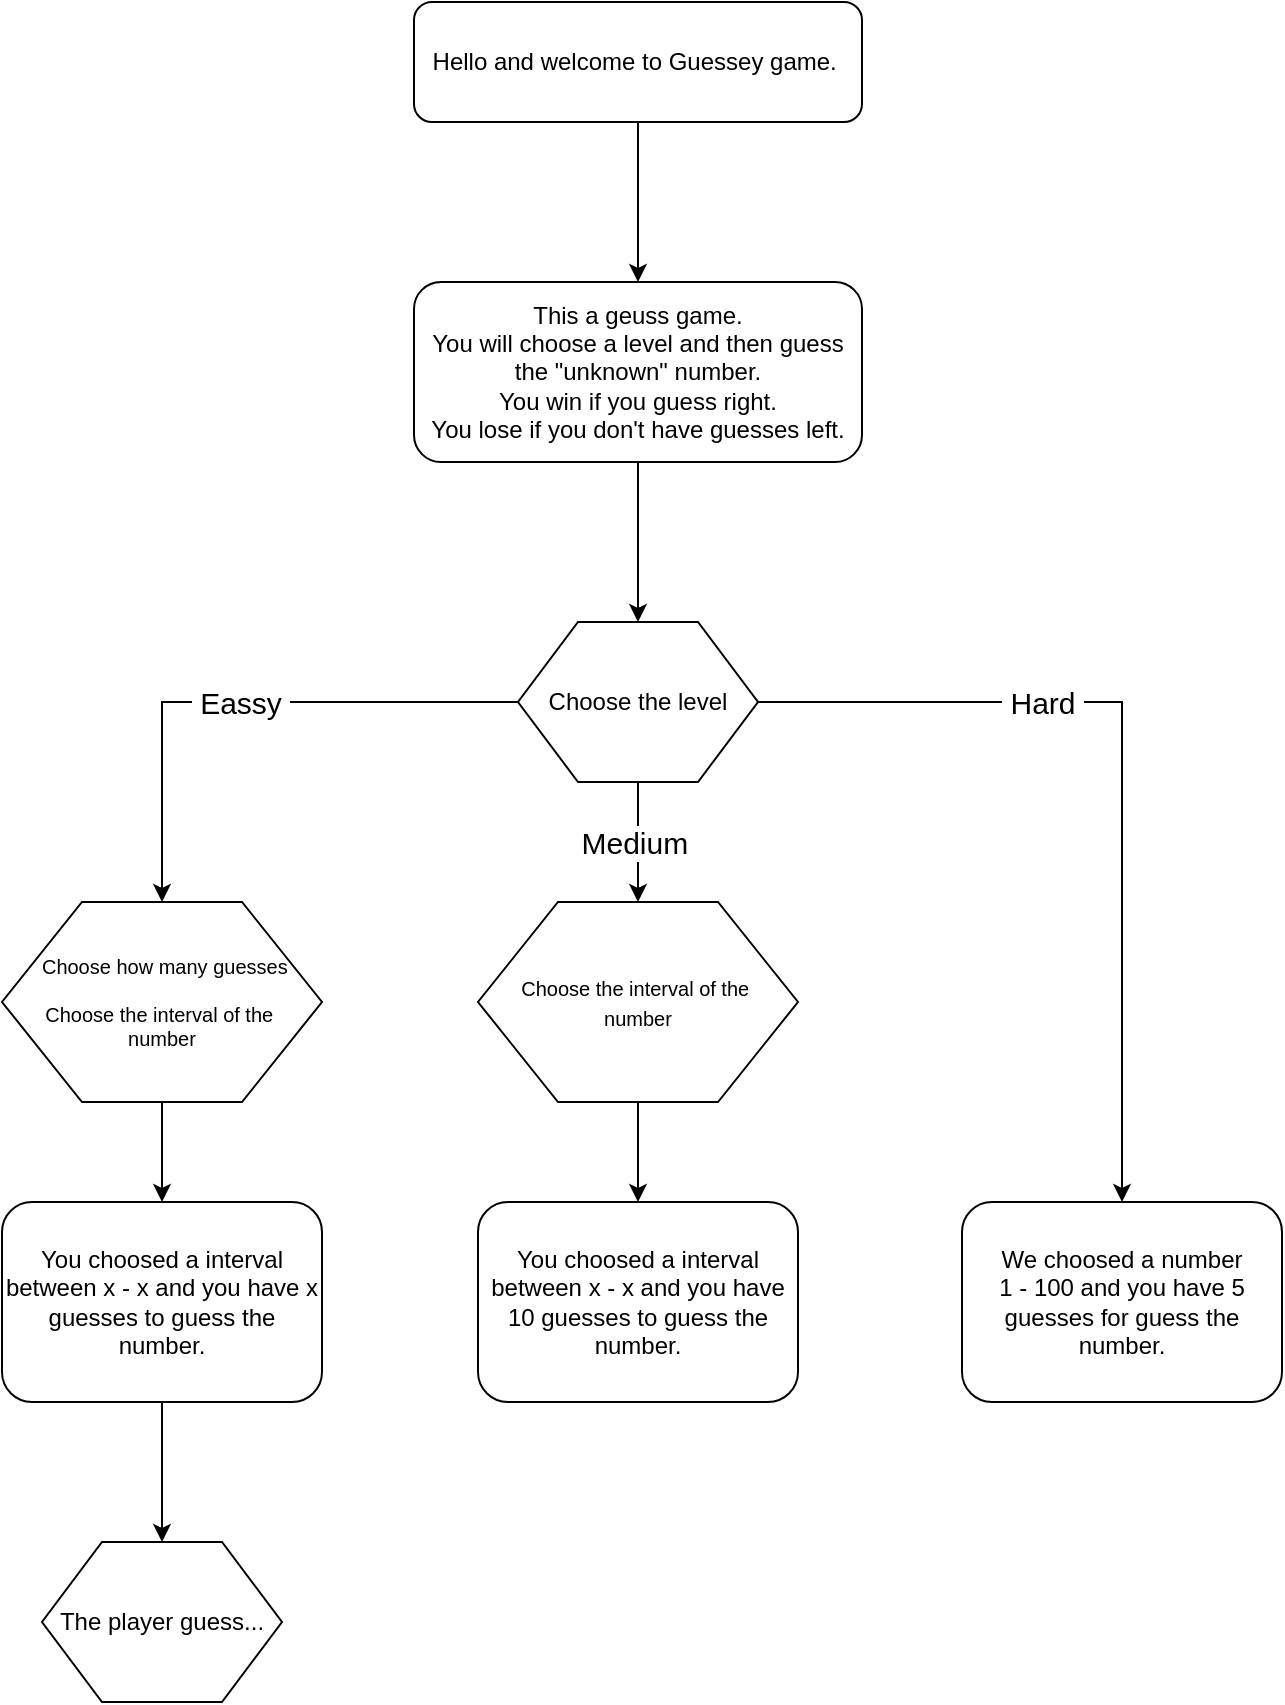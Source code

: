 <mxfile version="12.7.9" type="github">
  <diagram id="tMd9ICzVhDhLZQDkVzP8" name="Page-1">
    <mxGraphModel dx="1038" dy="585" grid="1" gridSize="10" guides="1" tooltips="1" connect="1" arrows="1" fold="1" page="1" pageScale="1" pageWidth="583" pageHeight="827" math="0" shadow="0">
      <root>
        <mxCell id="0" />
        <mxCell id="1" parent="0" />
        <mxCell id="91jYhELarWI6QOGPaNz7-2" value="" style="edgeStyle=orthogonalEdgeStyle;rounded=0;orthogonalLoop=1;jettySize=auto;html=1;" parent="1" source="4impifudvHxg1FR5p295-1" target="91jYhELarWI6QOGPaNz7-1" edge="1">
          <mxGeometry relative="1" as="geometry" />
        </mxCell>
        <mxCell id="4impifudvHxg1FR5p295-1" value="Hello and welcome to Guessey game.&amp;nbsp;" style="rounded=1;whiteSpace=wrap;html=1;" parent="1" vertex="1">
          <mxGeometry x="476" y="40" width="224" height="60" as="geometry" />
        </mxCell>
        <mxCell id="91jYhELarWI6QOGPaNz7-7" value="" style="edgeStyle=orthogonalEdgeStyle;rounded=0;orthogonalLoop=1;jettySize=auto;html=1;" parent="1" source="91jYhELarWI6QOGPaNz7-1" target="91jYhELarWI6QOGPaNz7-5" edge="1">
          <mxGeometry relative="1" as="geometry" />
        </mxCell>
        <mxCell id="91jYhELarWI6QOGPaNz7-1" value="This a geuss game.&lt;br&gt;You will choose a level and then guess the &quot;unknown&quot; number.&lt;br&gt;You win if you guess right.&lt;br&gt;You lose if you don&#39;t have guesses left." style="rounded=1;whiteSpace=wrap;html=1;" parent="1" vertex="1">
          <mxGeometry x="476" y="180" width="224" height="90" as="geometry" />
        </mxCell>
        <mxCell id="aeeU0JAFLcM3ZiU7aX7a-2" value="&lt;font style=&quot;font-size: 15px&quot;&gt;&amp;nbsp;Eassy&amp;nbsp;&lt;/font&gt;" style="edgeStyle=orthogonalEdgeStyle;rounded=0;orthogonalLoop=1;jettySize=auto;html=1;" edge="1" parent="1" source="91jYhELarWI6QOGPaNz7-5" target="aeeU0JAFLcM3ZiU7aX7a-1">
          <mxGeometry relative="1" as="geometry" />
        </mxCell>
        <mxCell id="aeeU0JAFLcM3ZiU7aX7a-4" value="&lt;font style=&quot;font-size: 15px&quot;&gt;Medium&amp;nbsp;&lt;/font&gt;" style="edgeStyle=orthogonalEdgeStyle;rounded=0;orthogonalLoop=1;jettySize=auto;html=1;" edge="1" parent="1" source="91jYhELarWI6QOGPaNz7-5" target="aeeU0JAFLcM3ZiU7aX7a-3">
          <mxGeometry relative="1" as="geometry" />
        </mxCell>
        <mxCell id="aeeU0JAFLcM3ZiU7aX7a-6" value="&lt;font style=&quot;font-size: 15px&quot;&gt;&amp;nbsp;Hard&amp;nbsp;&lt;/font&gt;" style="edgeStyle=orthogonalEdgeStyle;rounded=0;orthogonalLoop=1;jettySize=auto;html=1;entryX=0.5;entryY=0;entryDx=0;entryDy=0;" edge="1" parent="1" source="91jYhELarWI6QOGPaNz7-5" target="aeeU0JAFLcM3ZiU7aX7a-7">
          <mxGeometry x="-0.343" relative="1" as="geometry">
            <mxPoint x="830" y="490" as="targetPoint" />
            <mxPoint as="offset" />
          </mxGeometry>
        </mxCell>
        <mxCell id="91jYhELarWI6QOGPaNz7-5" value="Choose the level" style="shape=hexagon;perimeter=hexagonPerimeter2;whiteSpace=wrap;html=1;" parent="1" vertex="1">
          <mxGeometry x="528" y="350" width="120" height="80" as="geometry" />
        </mxCell>
        <mxCell id="aeeU0JAFLcM3ZiU7aX7a-11" value="" style="edgeStyle=orthogonalEdgeStyle;rounded=0;orthogonalLoop=1;jettySize=auto;html=1;" edge="1" parent="1" source="aeeU0JAFLcM3ZiU7aX7a-3" target="aeeU0JAFLcM3ZiU7aX7a-10">
          <mxGeometry relative="1" as="geometry" />
        </mxCell>
        <mxCell id="aeeU0JAFLcM3ZiU7aX7a-3" value="&lt;span style=&quot;font-size: 10px&quot;&gt;Choose the interval of the&amp;nbsp;&lt;/span&gt;&lt;br style=&quot;font-size: 10px&quot;&gt;&lt;span style=&quot;font-size: 10px&quot;&gt;number&lt;/span&gt;" style="shape=hexagon;perimeter=hexagonPerimeter2;whiteSpace=wrap;html=1;" vertex="1" parent="1">
          <mxGeometry x="508" y="490" width="160" height="100" as="geometry" />
        </mxCell>
        <mxCell id="aeeU0JAFLcM3ZiU7aX7a-9" value="" style="edgeStyle=orthogonalEdgeStyle;rounded=0;orthogonalLoop=1;jettySize=auto;html=1;" edge="1" parent="1" source="aeeU0JAFLcM3ZiU7aX7a-1" target="aeeU0JAFLcM3ZiU7aX7a-8">
          <mxGeometry relative="1" as="geometry" />
        </mxCell>
        <mxCell id="aeeU0JAFLcM3ZiU7aX7a-1" value="&lt;p style=&quot;line-height: 120%&quot;&gt;&lt;/p&gt;&lt;div style=&quot;font-size: 10px&quot;&gt;&lt;font style=&quot;font-size: 10px&quot;&gt;&amp;nbsp;Choose how many guesses&lt;/font&gt;&lt;/div&gt;&lt;div style=&quot;font-size: 10px&quot;&gt;&lt;font style=&quot;font-size: 10px&quot;&gt;&lt;br&gt;&lt;/font&gt;&lt;/div&gt;&lt;div style=&quot;font-size: 10px&quot;&gt;&lt;font style=&quot;font-size: 10px&quot;&gt;Choose the interval of the&amp;nbsp;&lt;br&gt;number&lt;/font&gt;&lt;/div&gt;&lt;p&gt;&lt;/p&gt;" style="shape=hexagon;perimeter=hexagonPerimeter2;whiteSpace=wrap;html=1;" vertex="1" parent="1">
          <mxGeometry x="270" y="490" width="160" height="100" as="geometry" />
        </mxCell>
        <mxCell id="aeeU0JAFLcM3ZiU7aX7a-7" value="We choosed a number &lt;br&gt;1 - 100 and you have 5 guesses for guess the number." style="rounded=1;whiteSpace=wrap;html=1;" vertex="1" parent="1">
          <mxGeometry x="750" y="640" width="160" height="100" as="geometry" />
        </mxCell>
        <mxCell id="aeeU0JAFLcM3ZiU7aX7a-16" value="" style="edgeStyle=orthogonalEdgeStyle;rounded=0;orthogonalLoop=1;jettySize=auto;html=1;" edge="1" parent="1" source="aeeU0JAFLcM3ZiU7aX7a-8" target="aeeU0JAFLcM3ZiU7aX7a-15">
          <mxGeometry relative="1" as="geometry" />
        </mxCell>
        <mxCell id="aeeU0JAFLcM3ZiU7aX7a-8" value="You choosed a interval between x - x and you have x guesses to guess the number." style="rounded=1;whiteSpace=wrap;html=1;" vertex="1" parent="1">
          <mxGeometry x="270" y="640" width="160" height="100" as="geometry" />
        </mxCell>
        <mxCell id="aeeU0JAFLcM3ZiU7aX7a-10" value="You choosed a interval between x - x and you have 10 guesses to guess the number." style="rounded=1;whiteSpace=wrap;html=1;" vertex="1" parent="1">
          <mxGeometry x="508" y="640" width="160" height="100" as="geometry" />
        </mxCell>
        <mxCell id="aeeU0JAFLcM3ZiU7aX7a-15" value="The player guess..." style="shape=hexagon;perimeter=hexagonPerimeter2;whiteSpace=wrap;html=1;" vertex="1" parent="1">
          <mxGeometry x="290" y="810" width="120" height="80" as="geometry" />
        </mxCell>
      </root>
    </mxGraphModel>
  </diagram>
</mxfile>
